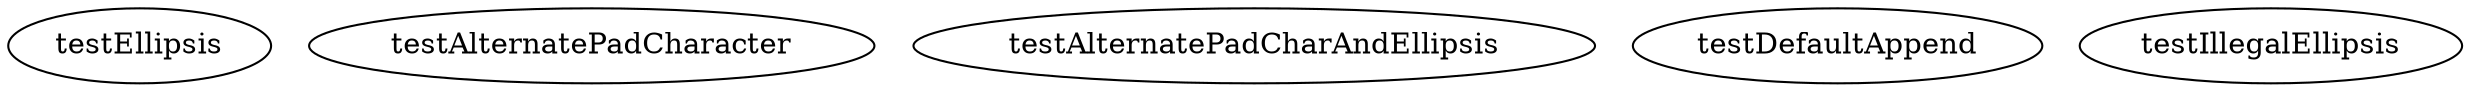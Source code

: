 digraph G {
testEllipsis;
testAlternatePadCharacter;
testAlternatePadCharAndEllipsis;
testDefaultAppend;
testIllegalEllipsis;
}
